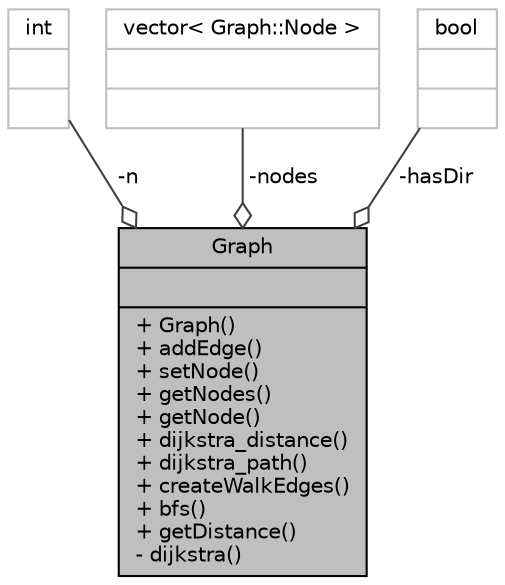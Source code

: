 digraph "Graph"
{
 // LATEX_PDF_SIZE
  bgcolor="transparent";
  edge [fontname="Helvetica",fontsize="10",labelfontname="Helvetica",labelfontsize="10"];
  node [fontname="Helvetica",fontsize="10",shape=record];
  Node1 [label="{Graph\n||+ Graph()\l+ addEdge()\l+ setNode()\l+ getNodes()\l+ getNode()\l+ dijkstra_distance()\l+ dijkstra_path()\l+ createWalkEdges()\l+ bfs()\l+ getDistance()\l- dijkstra()\l}",height=0.2,width=0.4,color="black", fillcolor="grey75", style="filled", fontcolor="black",tooltip=" "];
  Node2 -> Node1 [color="grey25",fontsize="10",style="solid",label=" -n" ,arrowhead="odiamond"];
  Node2 [label="{int\n||}",height=0.2,width=0.4,color="grey75",tooltip=" "];
  Node3 -> Node1 [color="grey25",fontsize="10",style="solid",label=" -nodes" ,arrowhead="odiamond"];
  Node3 [label="{vector\< Graph::Node \>\n||}",height=0.2,width=0.4,color="grey75",tooltip=" "];
  Node4 -> Node1 [color="grey25",fontsize="10",style="solid",label=" -hasDir" ,arrowhead="odiamond"];
  Node4 [label="{bool\n||}",height=0.2,width=0.4,color="grey75",tooltip=" "];
}
